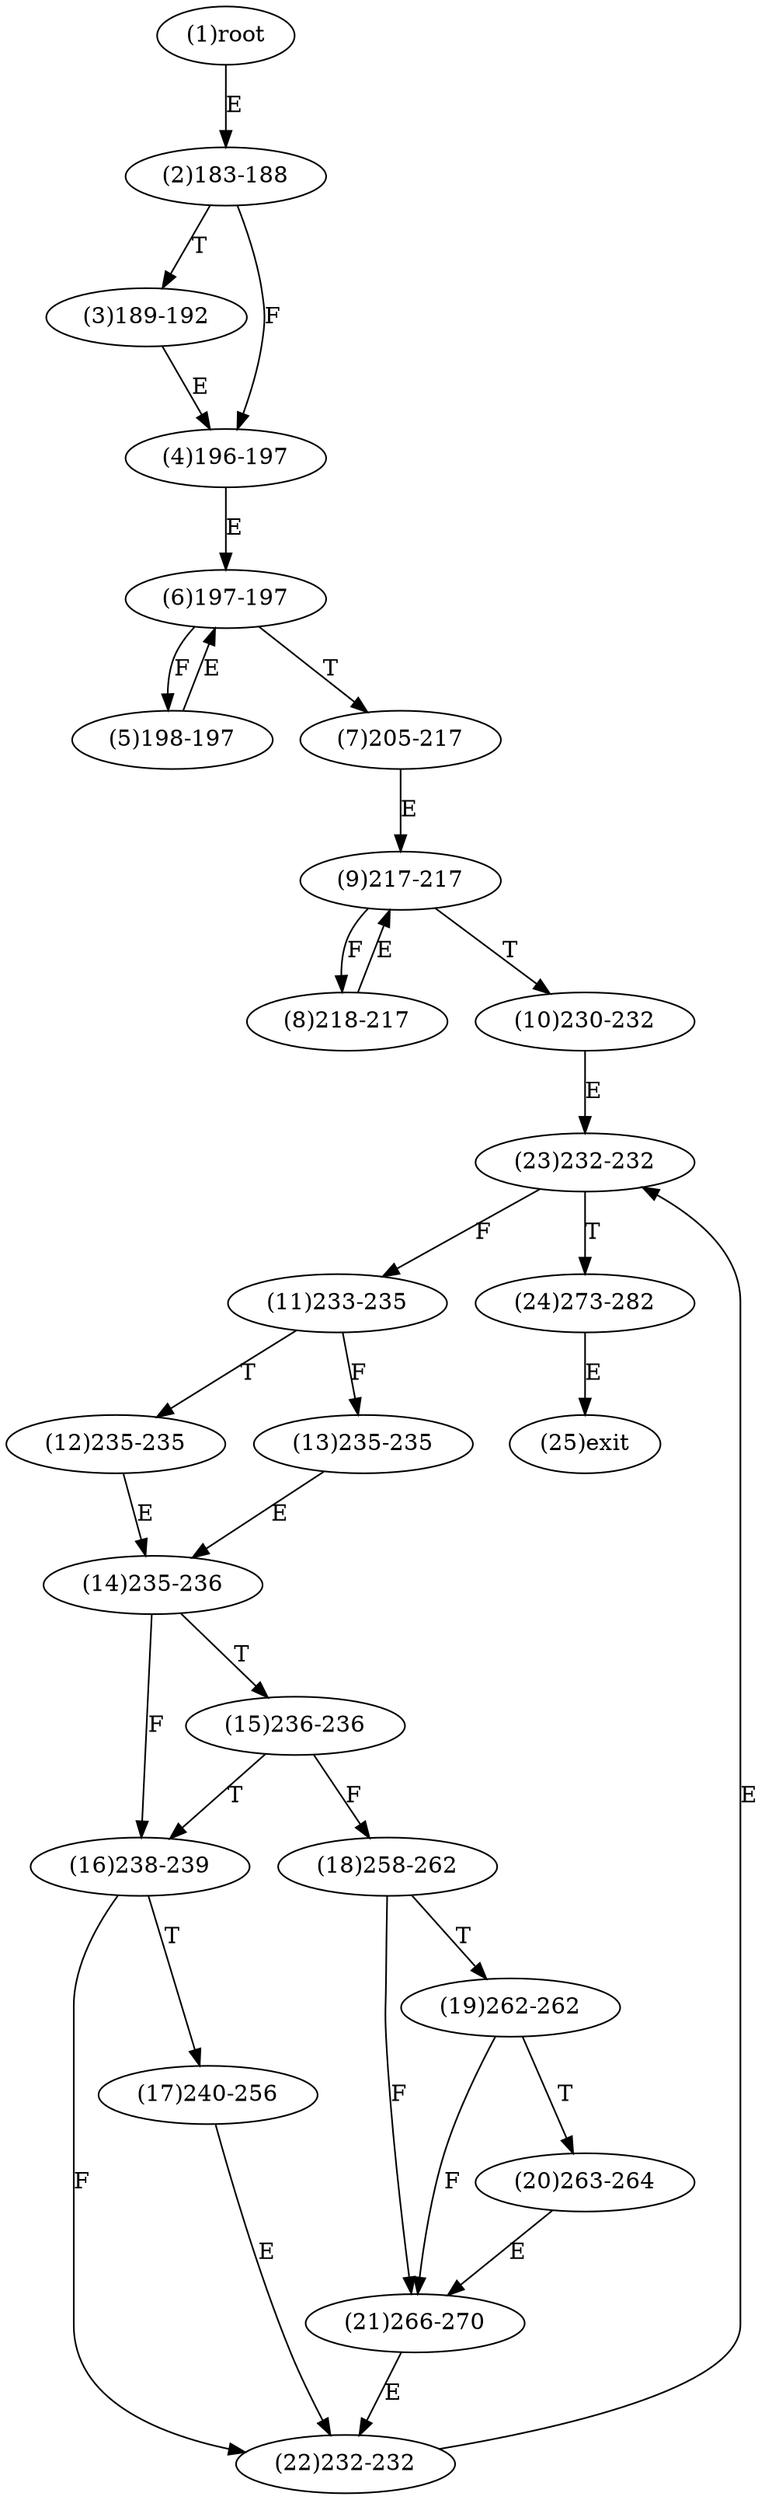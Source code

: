 digraph "" { 
1[ label="(1)root"];
2[ label="(2)183-188"];
3[ label="(3)189-192"];
4[ label="(4)196-197"];
5[ label="(5)198-197"];
6[ label="(6)197-197"];
7[ label="(7)205-217"];
8[ label="(8)218-217"];
9[ label="(9)217-217"];
10[ label="(10)230-232"];
11[ label="(11)233-235"];
12[ label="(12)235-235"];
13[ label="(13)235-235"];
14[ label="(14)235-236"];
15[ label="(15)236-236"];
17[ label="(17)240-256"];
16[ label="(16)238-239"];
19[ label="(19)262-262"];
18[ label="(18)258-262"];
21[ label="(21)266-270"];
20[ label="(20)263-264"];
23[ label="(23)232-232"];
22[ label="(22)232-232"];
25[ label="(25)exit"];
24[ label="(24)273-282"];
1->2[ label="E"];
2->4[ label="F"];
2->3[ label="T"];
3->4[ label="E"];
4->6[ label="E"];
5->6[ label="E"];
6->5[ label="F"];
6->7[ label="T"];
7->9[ label="E"];
8->9[ label="E"];
9->8[ label="F"];
9->10[ label="T"];
10->23[ label="E"];
11->13[ label="F"];
11->12[ label="T"];
12->14[ label="E"];
13->14[ label="E"];
14->16[ label="F"];
14->15[ label="T"];
15->18[ label="F"];
15->16[ label="T"];
16->22[ label="F"];
16->17[ label="T"];
17->22[ label="E"];
18->21[ label="F"];
18->19[ label="T"];
19->21[ label="F"];
19->20[ label="T"];
20->21[ label="E"];
21->22[ label="E"];
22->23[ label="E"];
23->11[ label="F"];
23->24[ label="T"];
24->25[ label="E"];
}